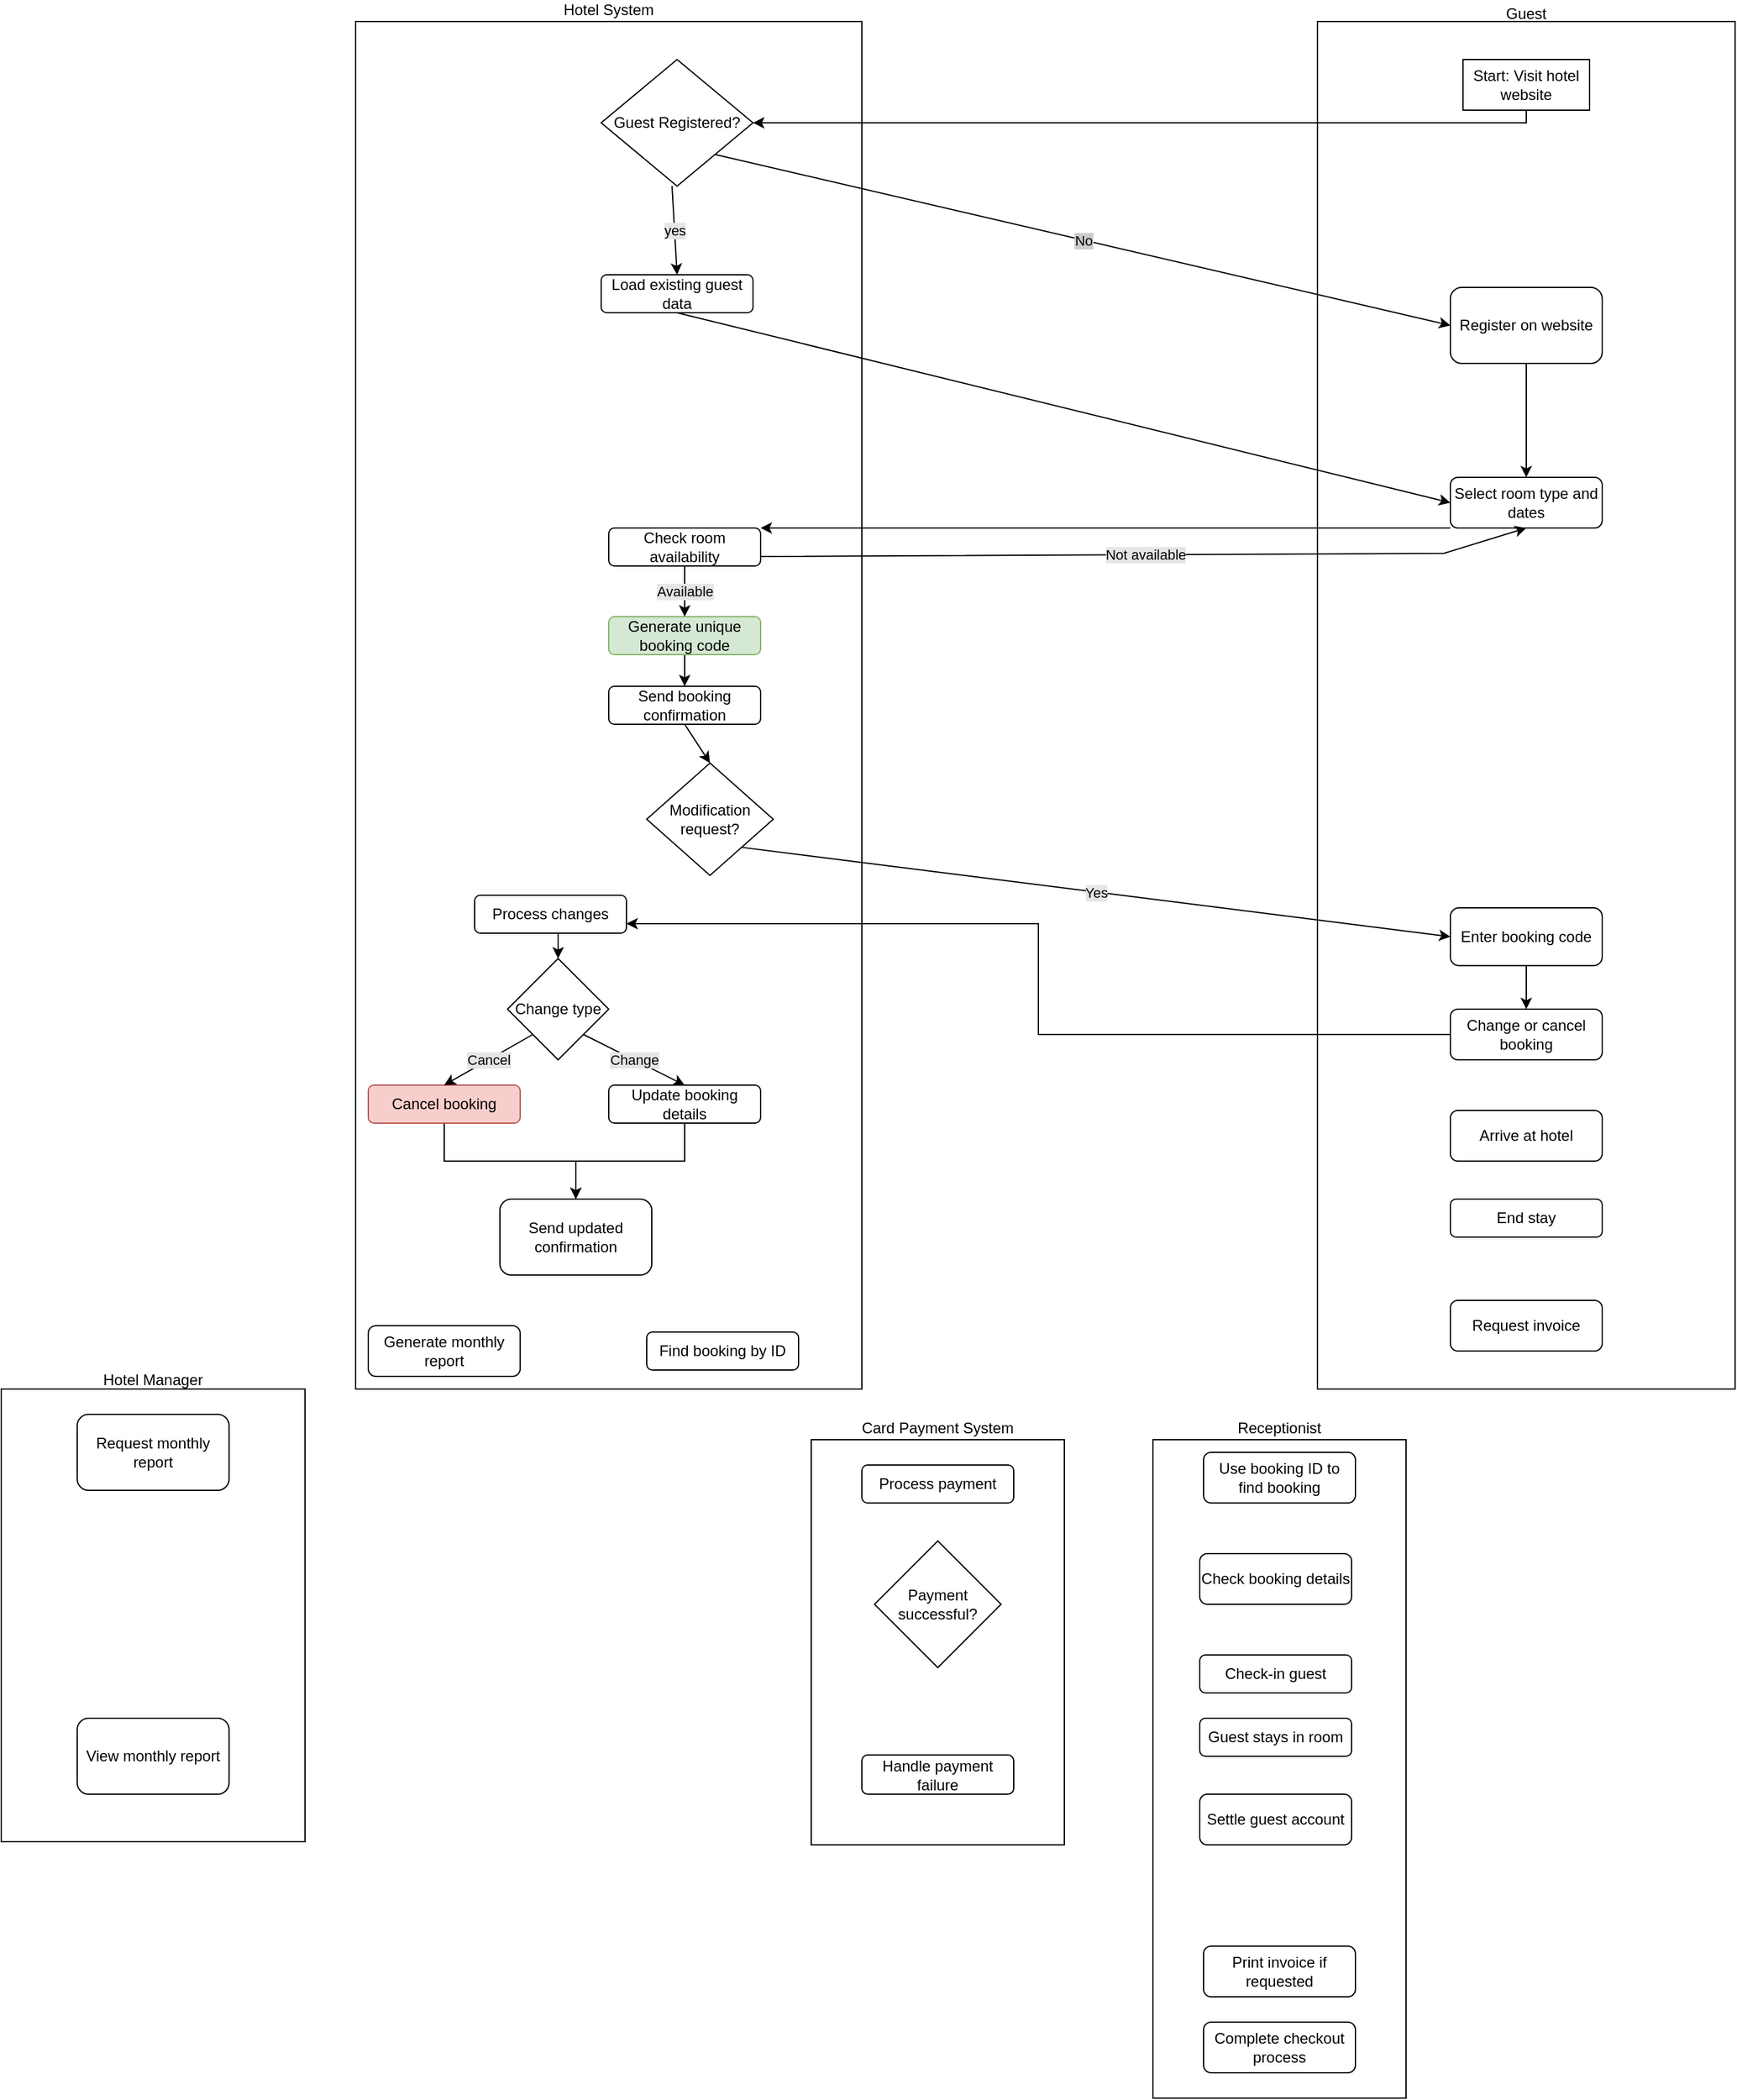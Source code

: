 <mxfile version="27.1.6">
  <diagram name="Page-1" id="hOD6ad7WIJv43JRN2Hp0">
    <mxGraphModel dx="2130" dy="1828" grid="1" gridSize="10" guides="1" tooltips="1" connect="1" arrows="1" fold="1" page="1" pageScale="1" pageWidth="827" pageHeight="1169" math="0" shadow="0">
      <root>
        <mxCell id="0" />
        <mxCell id="1" parent="0" />
        <mxCell id="wNJc03guBC1biLOyHMaj-1" value="Hotel System" style="rounded=0;whiteSpace=wrap;html=1;labelPosition=center;verticalLabelPosition=top;align=center;verticalAlign=bottom;" parent="1" vertex="1">
          <mxGeometry x="160" y="-200" width="400" height="1080" as="geometry" />
        </mxCell>
        <mxCell id="wNJc03guBC1biLOyHMaj-2" value="&lt;div style=&quot;line-height: 0%;&quot;&gt;&lt;span style=&quot;background-color: initial;&quot;&gt;Guest&lt;/span&gt;&lt;/div&gt;" style="rounded=0;whiteSpace=wrap;html=1;align=center;labelPosition=center;verticalLabelPosition=top;verticalAlign=bottom;" parent="1" vertex="1">
          <mxGeometry x="920" y="-200" width="330" height="1080" as="geometry" />
        </mxCell>
        <mxCell id="wNJc03guBC1biLOyHMaj-3" value="Receptionist" style="rounded=0;whiteSpace=wrap;html=1;labelPosition=center;verticalLabelPosition=top;align=center;verticalAlign=bottom;movable=1;resizable=1;rotatable=1;deletable=1;editable=1;locked=0;connectable=1;" parent="1" vertex="1">
          <mxGeometry x="790" y="920" width="200" height="520" as="geometry" />
        </mxCell>
        <object label="Hotel Manager" Alias="HM" id="wNJc03guBC1biLOyHMaj-4">
          <mxCell style="rounded=0;labelPosition=center;verticalLabelPosition=top;align=center;verticalAlign=bottom;spacing=0;whiteSpace=wrap;html=1;labelBorderColor=none;fontSize=12;" parent="1" vertex="1">
            <mxGeometry x="-120" y="880" width="240" height="357.5" as="geometry" />
          </mxCell>
        </object>
        <mxCell id="wNJc03guBC1biLOyHMaj-5" value="Card Payment System" style="rounded=0;whiteSpace=wrap;html=1;labelPosition=center;verticalLabelPosition=top;align=center;verticalAlign=bottom;" parent="1" vertex="1">
          <mxGeometry x="520" y="920" width="200" height="320" as="geometry" />
        </mxCell>
        <mxCell id="eGQvxiqoASxtvBs6ShRT-39" style="edgeStyle=orthogonalEdgeStyle;rounded=0;orthogonalLoop=1;jettySize=auto;html=1;entryX=1;entryY=0.5;entryDx=0;entryDy=0;" edge="1" parent="1" source="wNJc03guBC1biLOyHMaj-8" target="dR7iIaw7vItlcQrHCfmJ-1">
          <mxGeometry relative="1" as="geometry">
            <Array as="points">
              <mxPoint x="1085" y="-120" />
            </Array>
          </mxGeometry>
        </mxCell>
        <mxCell id="wNJc03guBC1biLOyHMaj-8" value="Start: Visit hotel website" style="rounded=0;textShadow=0;whiteSpace=wrap;" parent="1" vertex="1">
          <mxGeometry x="1035" y="-170" width="100" height="40" as="geometry" />
        </mxCell>
        <mxCell id="dR7iIaw7vItlcQrHCfmJ-1" value="Guest Registered?" style="rhombus;whiteSpace=wrap;html=1;" parent="1" vertex="1">
          <mxGeometry x="354" y="-170" width="120" height="100" as="geometry" />
        </mxCell>
        <mxCell id="dR7iIaw7vItlcQrHCfmJ-3" value="Load existing guest data" style="rounded=1;whiteSpace=wrap;html=1;" parent="1" vertex="1">
          <mxGeometry x="354" width="120" height="30" as="geometry" />
        </mxCell>
        <mxCell id="dR7iIaw7vItlcQrHCfmJ-4" value="Check room availability" style="rounded=1;whiteSpace=wrap;html=1;" parent="1" vertex="1">
          <mxGeometry x="360" y="200" width="120" height="30" as="geometry" />
        </mxCell>
        <mxCell id="eGQvxiqoASxtvBs6ShRT-68" style="edgeStyle=orthogonalEdgeStyle;rounded=0;orthogonalLoop=1;jettySize=auto;html=1;exitX=0.5;exitY=1;exitDx=0;exitDy=0;entryX=0.5;entryY=0;entryDx=0;entryDy=0;" edge="1" parent="1" source="eGQvxiqoASxtvBs6ShRT-2" target="eGQvxiqoASxtvBs6ShRT-3">
          <mxGeometry relative="1" as="geometry" />
        </mxCell>
        <mxCell id="eGQvxiqoASxtvBs6ShRT-2" value="Generate unique booking code" style="rounded=1;whiteSpace=wrap;html=1;fillColor=#d5e8d4;strokeColor=#82b366;" vertex="1" parent="1">
          <mxGeometry x="360" y="270" width="120" height="30" as="geometry" />
        </mxCell>
        <mxCell id="eGQvxiqoASxtvBs6ShRT-3" value="Send booking confirmation" style="rounded=1;whiteSpace=wrap;html=1;" vertex="1" parent="1">
          <mxGeometry x="360" y="325" width="120" height="30" as="geometry" />
        </mxCell>
        <mxCell id="eGQvxiqoASxtvBs6ShRT-4" value="Modification request?" style="rhombus;whiteSpace=wrap;html=1;" vertex="1" parent="1">
          <mxGeometry x="390" y="385.62" width="100" height="88.75" as="geometry" />
        </mxCell>
        <mxCell id="eGQvxiqoASxtvBs6ShRT-6" style="edgeStyle=orthogonalEdgeStyle;rounded=0;orthogonalLoop=1;jettySize=auto;html=1;exitX=0.5;exitY=1;exitDx=0;exitDy=0;" edge="1" parent="1" source="dR7iIaw7vItlcQrHCfmJ-3" target="dR7iIaw7vItlcQrHCfmJ-3">
          <mxGeometry relative="1" as="geometry" />
        </mxCell>
        <mxCell id="eGQvxiqoASxtvBs6ShRT-78" style="edgeStyle=orthogonalEdgeStyle;rounded=0;orthogonalLoop=1;jettySize=auto;html=1;exitX=0.5;exitY=1;exitDx=0;exitDy=0;entryX=0.5;entryY=0;entryDx=0;entryDy=0;" edge="1" parent="1" source="eGQvxiqoASxtvBs6ShRT-8" target="eGQvxiqoASxtvBs6ShRT-9">
          <mxGeometry relative="1" as="geometry" />
        </mxCell>
        <mxCell id="eGQvxiqoASxtvBs6ShRT-8" value="Process changes" style="rounded=1;whiteSpace=wrap;html=1;" vertex="1" parent="1">
          <mxGeometry x="254" y="490" width="120" height="30" as="geometry" />
        </mxCell>
        <mxCell id="eGQvxiqoASxtvBs6ShRT-9" value="Change type" style="rhombus;whiteSpace=wrap;html=1;" vertex="1" parent="1">
          <mxGeometry x="280" y="540" width="80" height="80" as="geometry" />
        </mxCell>
        <mxCell id="eGQvxiqoASxtvBs6ShRT-83" style="edgeStyle=orthogonalEdgeStyle;rounded=0;orthogonalLoop=1;jettySize=auto;html=1;exitX=0.5;exitY=1;exitDx=0;exitDy=0;entryX=0.5;entryY=0;entryDx=0;entryDy=0;" edge="1" parent="1" source="eGQvxiqoASxtvBs6ShRT-10" target="eGQvxiqoASxtvBs6ShRT-12">
          <mxGeometry relative="1" as="geometry" />
        </mxCell>
        <mxCell id="eGQvxiqoASxtvBs6ShRT-10" value="Cancel booking" style="rounded=1;whiteSpace=wrap;html=1;fillColor=#f8cecc;strokeColor=#b85450;" vertex="1" parent="1">
          <mxGeometry x="170" y="640" width="120" height="30" as="geometry" />
        </mxCell>
        <mxCell id="eGQvxiqoASxtvBs6ShRT-84" style="edgeStyle=orthogonalEdgeStyle;rounded=0;orthogonalLoop=1;jettySize=auto;html=1;exitX=0.5;exitY=1;exitDx=0;exitDy=0;entryX=0.5;entryY=0;entryDx=0;entryDy=0;" edge="1" parent="1" source="eGQvxiqoASxtvBs6ShRT-11" target="eGQvxiqoASxtvBs6ShRT-12">
          <mxGeometry relative="1" as="geometry" />
        </mxCell>
        <mxCell id="eGQvxiqoASxtvBs6ShRT-11" value="Update booking details" style="rounded=1;whiteSpace=wrap;html=1;" vertex="1" parent="1">
          <mxGeometry x="360" y="640" width="120" height="30" as="geometry" />
        </mxCell>
        <mxCell id="eGQvxiqoASxtvBs6ShRT-12" value="Send updated confirmation" style="rounded=1;whiteSpace=wrap;html=1;" vertex="1" parent="1">
          <mxGeometry x="274" y="730" width="120" height="60" as="geometry" />
        </mxCell>
        <mxCell id="eGQvxiqoASxtvBs6ShRT-13" value="Generate monthly report" style="rounded=1;whiteSpace=wrap;html=1;" vertex="1" parent="1">
          <mxGeometry x="170" y="830" width="120" height="40" as="geometry" />
        </mxCell>
        <mxCell id="eGQvxiqoASxtvBs6ShRT-14" value="Find booking by ID" style="rounded=1;whiteSpace=wrap;html=1;" vertex="1" parent="1">
          <mxGeometry x="390" y="835" width="120" height="30" as="geometry" />
        </mxCell>
        <mxCell id="eGQvxiqoASxtvBs6ShRT-42" style="edgeStyle=orthogonalEdgeStyle;rounded=0;orthogonalLoop=1;jettySize=auto;html=1;exitX=0.5;exitY=1;exitDx=0;exitDy=0;" edge="1" parent="1" source="eGQvxiqoASxtvBs6ShRT-15" target="eGQvxiqoASxtvBs6ShRT-16">
          <mxGeometry relative="1" as="geometry" />
        </mxCell>
        <mxCell id="eGQvxiqoASxtvBs6ShRT-15" value="Register on website" style="rounded=1;whiteSpace=wrap;html=1;" vertex="1" parent="1">
          <mxGeometry x="1025" y="10" width="120" height="60" as="geometry" />
        </mxCell>
        <mxCell id="eGQvxiqoASxtvBs6ShRT-62" style="edgeStyle=orthogonalEdgeStyle;rounded=0;orthogonalLoop=1;jettySize=auto;html=1;entryX=1;entryY=0;entryDx=0;entryDy=0;" edge="1" parent="1" source="eGQvxiqoASxtvBs6ShRT-16" target="dR7iIaw7vItlcQrHCfmJ-4">
          <mxGeometry relative="1" as="geometry">
            <Array as="points">
              <mxPoint x="780" y="200" />
              <mxPoint x="780" y="200" />
            </Array>
          </mxGeometry>
        </mxCell>
        <mxCell id="eGQvxiqoASxtvBs6ShRT-16" value="Select room type and dates" style="rounded=1;whiteSpace=wrap;html=1;" vertex="1" parent="1">
          <mxGeometry x="1025" y="160" width="120" height="40" as="geometry" />
        </mxCell>
        <mxCell id="eGQvxiqoASxtvBs6ShRT-75" style="edgeStyle=orthogonalEdgeStyle;rounded=0;orthogonalLoop=1;jettySize=auto;html=1;exitX=0.5;exitY=1;exitDx=0;exitDy=0;entryX=0.5;entryY=0;entryDx=0;entryDy=0;" edge="1" parent="1" source="eGQvxiqoASxtvBs6ShRT-17" target="eGQvxiqoASxtvBs6ShRT-18">
          <mxGeometry relative="1" as="geometry" />
        </mxCell>
        <mxCell id="eGQvxiqoASxtvBs6ShRT-17" value="Enter booking code" style="rounded=1;whiteSpace=wrap;html=1;" vertex="1" parent="1">
          <mxGeometry x="1025" y="500" width="120" height="45.62" as="geometry" />
        </mxCell>
        <mxCell id="eGQvxiqoASxtvBs6ShRT-77" style="edgeStyle=orthogonalEdgeStyle;rounded=0;orthogonalLoop=1;jettySize=auto;html=1;exitX=0;exitY=0.5;exitDx=0;exitDy=0;entryX=1;entryY=0.75;entryDx=0;entryDy=0;" edge="1" parent="1" source="eGQvxiqoASxtvBs6ShRT-18" target="eGQvxiqoASxtvBs6ShRT-8">
          <mxGeometry relative="1" as="geometry" />
        </mxCell>
        <mxCell id="eGQvxiqoASxtvBs6ShRT-18" value="Change or cancel booking" style="rounded=1;whiteSpace=wrap;html=1;" vertex="1" parent="1">
          <mxGeometry x="1025" y="580" width="120" height="40" as="geometry" />
        </mxCell>
        <mxCell id="eGQvxiqoASxtvBs6ShRT-19" value="Arrive at hotel" style="rounded=1;whiteSpace=wrap;html=1;" vertex="1" parent="1">
          <mxGeometry x="1025" y="660" width="120" height="40" as="geometry" />
        </mxCell>
        <mxCell id="eGQvxiqoASxtvBs6ShRT-20" value="End stay" style="rounded=1;whiteSpace=wrap;html=1;" vertex="1" parent="1">
          <mxGeometry x="1025" y="730" width="120" height="30" as="geometry" />
        </mxCell>
        <mxCell id="eGQvxiqoASxtvBs6ShRT-21" value="Request invoice" style="rounded=1;whiteSpace=wrap;html=1;" vertex="1" parent="1">
          <mxGeometry x="1025" y="810" width="120" height="40" as="geometry" />
        </mxCell>
        <mxCell id="eGQvxiqoASxtvBs6ShRT-22" value="Use booking ID to find booking" style="rounded=1;whiteSpace=wrap;html=1;movable=1;resizable=1;rotatable=1;deletable=1;editable=1;locked=0;connectable=1;" vertex="1" parent="1">
          <mxGeometry x="830" y="930" width="120" height="40" as="geometry" />
        </mxCell>
        <mxCell id="eGQvxiqoASxtvBs6ShRT-23" value="Check booking details" style="rounded=1;whiteSpace=wrap;html=1;movable=1;resizable=1;rotatable=1;deletable=1;editable=1;locked=0;connectable=1;" vertex="1" parent="1">
          <mxGeometry x="827" y="1010" width="120" height="40" as="geometry" />
        </mxCell>
        <mxCell id="eGQvxiqoASxtvBs6ShRT-24" value="Check-in guest" style="rounded=1;whiteSpace=wrap;html=1;movable=1;resizable=1;rotatable=1;deletable=1;editable=1;locked=0;connectable=1;" vertex="1" parent="1">
          <mxGeometry x="827" y="1090" width="120" height="30" as="geometry" />
        </mxCell>
        <mxCell id="eGQvxiqoASxtvBs6ShRT-25" value="Guest stays in room" style="rounded=1;whiteSpace=wrap;html=1;movable=1;resizable=1;rotatable=1;deletable=1;editable=1;locked=0;connectable=1;" vertex="1" parent="1">
          <mxGeometry x="827" y="1140" width="120" height="30" as="geometry" />
        </mxCell>
        <mxCell id="eGQvxiqoASxtvBs6ShRT-26" value="Settle guest account" style="rounded=1;whiteSpace=wrap;html=1;movable=1;resizable=1;rotatable=1;deletable=1;editable=1;locked=0;connectable=1;" vertex="1" parent="1">
          <mxGeometry x="827" y="1200" width="120" height="40" as="geometry" />
        </mxCell>
        <mxCell id="eGQvxiqoASxtvBs6ShRT-27" value="Print invoice if requested" style="rounded=1;whiteSpace=wrap;html=1;movable=1;resizable=1;rotatable=1;deletable=1;editable=1;locked=0;connectable=1;" vertex="1" parent="1">
          <mxGeometry x="830" y="1320" width="120" height="40" as="geometry" />
        </mxCell>
        <mxCell id="eGQvxiqoASxtvBs6ShRT-30" value="Process payment" style="rounded=1;whiteSpace=wrap;html=1;" vertex="1" parent="1">
          <mxGeometry x="560" y="940" width="120" height="30" as="geometry" />
        </mxCell>
        <mxCell id="eGQvxiqoASxtvBs6ShRT-31" value="Payment successful?" style="rhombus;whiteSpace=wrap;html=1;" vertex="1" parent="1">
          <mxGeometry x="570" y="1000" width="100" height="100" as="geometry" />
        </mxCell>
        <mxCell id="eGQvxiqoASxtvBs6ShRT-32" value="Handle payment failure" style="rounded=1;whiteSpace=wrap;html=1;" vertex="1" parent="1">
          <mxGeometry x="560" y="1169" width="120" height="31" as="geometry" />
        </mxCell>
        <mxCell id="eGQvxiqoASxtvBs6ShRT-33" value="Request monthly report" style="rounded=1;whiteSpace=wrap;html=1;" vertex="1" parent="1">
          <mxGeometry x="-60" y="900" width="120" height="60" as="geometry" />
        </mxCell>
        <mxCell id="eGQvxiqoASxtvBs6ShRT-35" value="View monthly report" style="rounded=1;whiteSpace=wrap;html=1;" vertex="1" parent="1">
          <mxGeometry x="-60" y="1140" width="120" height="60" as="geometry" />
        </mxCell>
        <mxCell id="eGQvxiqoASxtvBs6ShRT-36" value="Complete checkout process" style="rounded=1;whiteSpace=wrap;html=1;" vertex="1" parent="1">
          <mxGeometry x="830" y="1380" width="120" height="40" as="geometry" />
        </mxCell>
        <mxCell id="eGQvxiqoASxtvBs6ShRT-48" value="" style="endArrow=classic;html=1;rounded=0;entryX=0.5;entryY=0;entryDx=0;entryDy=0;" edge="1" parent="1" target="dR7iIaw7vItlcQrHCfmJ-3">
          <mxGeometry relative="1" as="geometry">
            <mxPoint x="410" y="-70" as="sourcePoint" />
            <mxPoint x="710" y="-90" as="targetPoint" />
            <Array as="points">
              <mxPoint x="410" y="-70" />
            </Array>
          </mxGeometry>
        </mxCell>
        <mxCell id="eGQvxiqoASxtvBs6ShRT-49" value="yes" style="edgeLabel;resizable=0;html=1;;align=center;verticalAlign=middle;labelBorderColor=none;labelBackgroundColor=#E6E6E6;" connectable="0" vertex="1" parent="eGQvxiqoASxtvBs6ShRT-48">
          <mxGeometry relative="1" as="geometry" />
        </mxCell>
        <mxCell id="eGQvxiqoASxtvBs6ShRT-55" value="" style="endArrow=classic;html=1;rounded=0;exitX=1;exitY=1;exitDx=0;exitDy=0;entryX=0;entryY=0.5;entryDx=0;entryDy=0;" edge="1" parent="1" source="dR7iIaw7vItlcQrHCfmJ-1" target="eGQvxiqoASxtvBs6ShRT-15">
          <mxGeometry relative="1" as="geometry">
            <mxPoint x="610" y="30" as="sourcePoint" />
            <mxPoint x="710" y="30" as="targetPoint" />
          </mxGeometry>
        </mxCell>
        <mxCell id="eGQvxiqoASxtvBs6ShRT-56" value="No" style="edgeLabel;resizable=0;html=1;;align=center;verticalAlign=middle;labelBackgroundColor=#CCCCCC;" connectable="0" vertex="1" parent="eGQvxiqoASxtvBs6ShRT-55">
          <mxGeometry relative="1" as="geometry" />
        </mxCell>
        <mxCell id="eGQvxiqoASxtvBs6ShRT-61" value="" style="endArrow=classic;html=1;rounded=0;entryX=0;entryY=0.5;entryDx=0;entryDy=0;" edge="1" parent="1" target="eGQvxiqoASxtvBs6ShRT-16">
          <mxGeometry width="50" height="50" relative="1" as="geometry">
            <mxPoint x="414" y="30" as="sourcePoint" />
            <mxPoint x="690" as="targetPoint" />
          </mxGeometry>
        </mxCell>
        <mxCell id="eGQvxiqoASxtvBs6ShRT-64" value="" style="endArrow=classic;html=1;rounded=0;exitX=1;exitY=0.75;exitDx=0;exitDy=0;entryX=0.5;entryY=1;entryDx=0;entryDy=0;" edge="1" parent="1" source="dR7iIaw7vItlcQrHCfmJ-4" target="eGQvxiqoASxtvBs6ShRT-16">
          <mxGeometry relative="1" as="geometry">
            <mxPoint x="570" y="220" as="sourcePoint" />
            <mxPoint x="1090" y="220" as="targetPoint" />
            <Array as="points">
              <mxPoint x="1020" y="220" />
            </Array>
          </mxGeometry>
        </mxCell>
        <mxCell id="eGQvxiqoASxtvBs6ShRT-65" value="Not available" style="edgeLabel;resizable=0;html=1;;align=center;verticalAlign=middle;labelBackgroundColor=#E6E6E6;" connectable="0" vertex="1" parent="eGQvxiqoASxtvBs6ShRT-64">
          <mxGeometry relative="1" as="geometry" />
        </mxCell>
        <mxCell id="eGQvxiqoASxtvBs6ShRT-66" value="" style="endArrow=classic;html=1;rounded=0;exitX=0.5;exitY=1;exitDx=0;exitDy=0;entryX=0.5;entryY=0;entryDx=0;entryDy=0;" edge="1" parent="1" source="dR7iIaw7vItlcQrHCfmJ-4" target="eGQvxiqoASxtvBs6ShRT-2">
          <mxGeometry relative="1" as="geometry">
            <mxPoint x="610" y="400" as="sourcePoint" />
            <mxPoint x="710" y="400" as="targetPoint" />
          </mxGeometry>
        </mxCell>
        <mxCell id="eGQvxiqoASxtvBs6ShRT-67" value="Available" style="edgeLabel;resizable=0;html=1;;align=center;verticalAlign=middle;labelBackgroundColor=#E6E6E6;" connectable="0" vertex="1" parent="eGQvxiqoASxtvBs6ShRT-66">
          <mxGeometry relative="1" as="geometry" />
        </mxCell>
        <mxCell id="eGQvxiqoASxtvBs6ShRT-71" value="" style="endArrow=classic;html=1;rounded=0;exitX=0.5;exitY=1;exitDx=0;exitDy=0;entryX=0.5;entryY=0;entryDx=0;entryDy=0;" edge="1" parent="1" source="eGQvxiqoASxtvBs6ShRT-3" target="eGQvxiqoASxtvBs6ShRT-4">
          <mxGeometry width="50" height="50" relative="1" as="geometry">
            <mxPoint x="640" y="430" as="sourcePoint" />
            <mxPoint x="690" y="380" as="targetPoint" />
          </mxGeometry>
        </mxCell>
        <mxCell id="eGQvxiqoASxtvBs6ShRT-72" value="" style="endArrow=classic;html=1;rounded=0;entryX=0;entryY=0.5;entryDx=0;entryDy=0;exitX=1;exitY=1;exitDx=0;exitDy=0;" edge="1" parent="1" source="eGQvxiqoASxtvBs6ShRT-4" target="eGQvxiqoASxtvBs6ShRT-17">
          <mxGeometry relative="1" as="geometry">
            <mxPoint x="460" y="450" as="sourcePoint" />
            <mxPoint x="560" y="450" as="targetPoint" />
          </mxGeometry>
        </mxCell>
        <mxCell id="eGQvxiqoASxtvBs6ShRT-73" value="Yes" style="edgeLabel;resizable=0;html=1;;align=center;verticalAlign=middle;labelBackgroundColor=#E6E6E6;" connectable="0" vertex="1" parent="eGQvxiqoASxtvBs6ShRT-72">
          <mxGeometry relative="1" as="geometry" />
        </mxCell>
        <mxCell id="eGQvxiqoASxtvBs6ShRT-79" value="" style="endArrow=classic;html=1;rounded=0;exitX=0;exitY=1;exitDx=0;exitDy=0;entryX=0.5;entryY=0;entryDx=0;entryDy=0;" edge="1" parent="1" source="eGQvxiqoASxtvBs6ShRT-9" target="eGQvxiqoASxtvBs6ShRT-10">
          <mxGeometry relative="1" as="geometry">
            <mxPoint x="200" y="620" as="sourcePoint" />
            <mxPoint x="300" y="620" as="targetPoint" />
          </mxGeometry>
        </mxCell>
        <mxCell id="eGQvxiqoASxtvBs6ShRT-80" value="Cancel" style="edgeLabel;resizable=0;html=1;;align=center;verticalAlign=middle;labelBackgroundColor=#E6E6E6;" connectable="0" vertex="1" parent="eGQvxiqoASxtvBs6ShRT-79">
          <mxGeometry relative="1" as="geometry" />
        </mxCell>
        <mxCell id="eGQvxiqoASxtvBs6ShRT-81" value="" style="endArrow=classic;html=1;rounded=0;entryX=0.5;entryY=0;entryDx=0;entryDy=0;exitX=1;exitY=1;exitDx=0;exitDy=0;" edge="1" parent="1" source="eGQvxiqoASxtvBs6ShRT-9" target="eGQvxiqoASxtvBs6ShRT-11">
          <mxGeometry relative="1" as="geometry">
            <mxPoint x="340" y="610" as="sourcePoint" />
            <mxPoint x="440" y="610" as="targetPoint" />
          </mxGeometry>
        </mxCell>
        <mxCell id="eGQvxiqoASxtvBs6ShRT-82" value="Change" style="edgeLabel;resizable=0;html=1;;align=center;verticalAlign=middle;labelBackgroundColor=#E6E6E6;" connectable="0" vertex="1" parent="eGQvxiqoASxtvBs6ShRT-81">
          <mxGeometry relative="1" as="geometry" />
        </mxCell>
      </root>
    </mxGraphModel>
  </diagram>
</mxfile>
